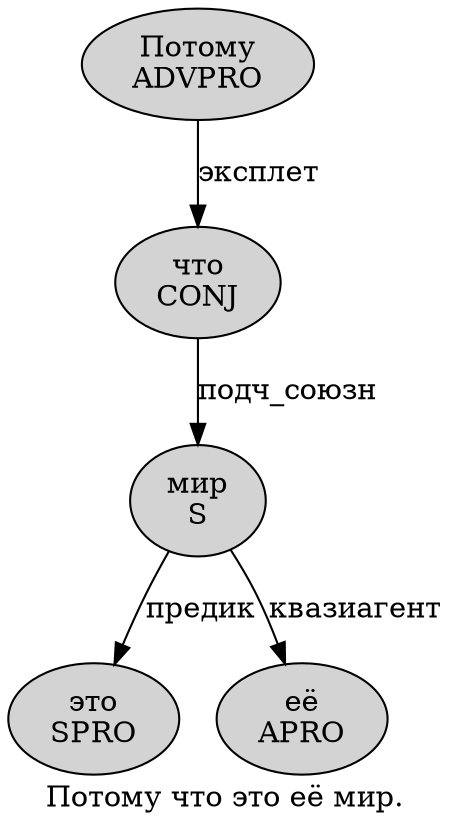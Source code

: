 digraph SENTENCE_169 {
	graph [label="Потому что это её мир."]
	node [style=filled]
		0 [label="Потому
ADVPRO" color="" fillcolor=lightgray penwidth=1 shape=ellipse]
		1 [label="что
CONJ" color="" fillcolor=lightgray penwidth=1 shape=ellipse]
		2 [label="это
SPRO" color="" fillcolor=lightgray penwidth=1 shape=ellipse]
		3 [label="её
APRO" color="" fillcolor=lightgray penwidth=1 shape=ellipse]
		4 [label="мир
S" color="" fillcolor=lightgray penwidth=1 shape=ellipse]
			4 -> 2 [label="предик"]
			4 -> 3 [label="квазиагент"]
			0 -> 1 [label="эксплет"]
			1 -> 4 [label="подч_союзн"]
}